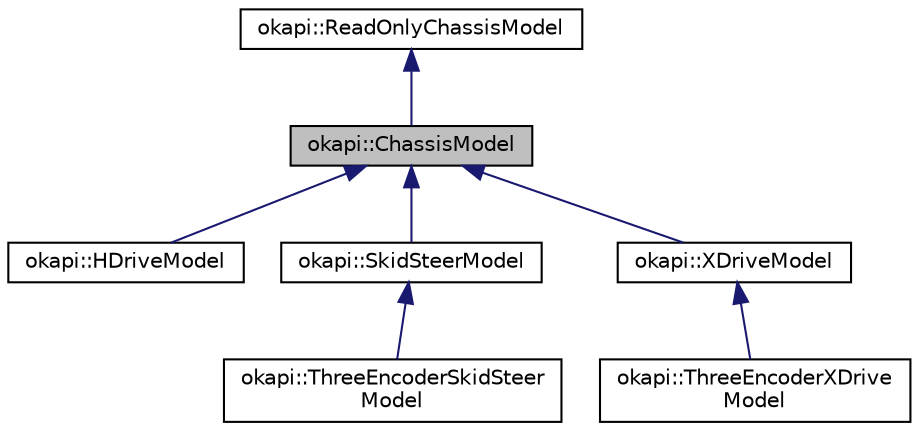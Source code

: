 digraph "okapi::ChassisModel"
{
 // LATEX_PDF_SIZE
  edge [fontname="Helvetica",fontsize="10",labelfontname="Helvetica",labelfontsize="10"];
  node [fontname="Helvetica",fontsize="10",shape=record];
  Node1 [label="okapi::ChassisModel",height=0.2,width=0.4,color="black", fillcolor="grey75", style="filled", fontcolor="black",tooltip=" "];
  Node2 -> Node1 [dir="back",color="midnightblue",fontsize="10",style="solid",fontname="Helvetica"];
  Node2 [label="okapi::ReadOnlyChassisModel",height=0.2,width=0.4,color="black", fillcolor="white", style="filled",URL="$classokapi_1_1ReadOnlyChassisModel.html",tooltip=" "];
  Node1 -> Node3 [dir="back",color="midnightblue",fontsize="10",style="solid",fontname="Helvetica"];
  Node3 [label="okapi::HDriveModel",height=0.2,width=0.4,color="black", fillcolor="white", style="filled",URL="$classokapi_1_1HDriveModel.html",tooltip=" "];
  Node1 -> Node4 [dir="back",color="midnightblue",fontsize="10",style="solid",fontname="Helvetica"];
  Node4 [label="okapi::SkidSteerModel",height=0.2,width=0.4,color="black", fillcolor="white", style="filled",URL="$classokapi_1_1SkidSteerModel.html",tooltip=" "];
  Node4 -> Node5 [dir="back",color="midnightblue",fontsize="10",style="solid",fontname="Helvetica"];
  Node5 [label="okapi::ThreeEncoderSkidSteer\lModel",height=0.2,width=0.4,color="black", fillcolor="white", style="filled",URL="$classokapi_1_1ThreeEncoderSkidSteerModel.html",tooltip=" "];
  Node1 -> Node6 [dir="back",color="midnightblue",fontsize="10",style="solid",fontname="Helvetica"];
  Node6 [label="okapi::XDriveModel",height=0.2,width=0.4,color="black", fillcolor="white", style="filled",URL="$classokapi_1_1XDriveModel.html",tooltip=" "];
  Node6 -> Node7 [dir="back",color="midnightblue",fontsize="10",style="solid",fontname="Helvetica"];
  Node7 [label="okapi::ThreeEncoderXDrive\lModel",height=0.2,width=0.4,color="black", fillcolor="white", style="filled",URL="$classokapi_1_1ThreeEncoderXDriveModel.html",tooltip=" "];
}
